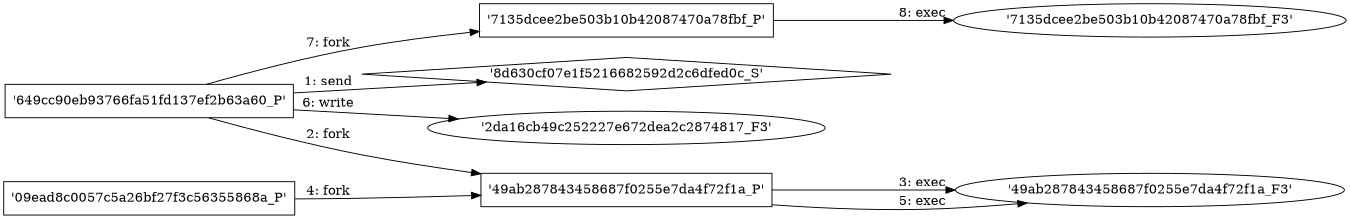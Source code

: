 digraph "D:\Learning\Paper\apt\基于CTI的攻击预警\Dataset\攻击图\ASGfromALLCTI\TrickBot is Dead. Long Live TrickBot!.dot" {
rankdir="LR"
size="9"
fixedsize="false"
splines="true"
nodesep=0.3
ranksep=0
fontsize=10
overlap="scalexy"
engine= "neato"
	"'8d630cf07e1f5216682592d2c6dfed0c_S'" [node_type=Socket shape=diamond]
	"'649cc90eb93766fa51fd137ef2b63a60_P'" [node_type=Process shape=box]
	"'649cc90eb93766fa51fd137ef2b63a60_P'" -> "'8d630cf07e1f5216682592d2c6dfed0c_S'" [label="1: send"]
	"'649cc90eb93766fa51fd137ef2b63a60_P'" [node_type=Process shape=box]
	"'49ab287843458687f0255e7da4f72f1a_P'" [node_type=Process shape=box]
	"'649cc90eb93766fa51fd137ef2b63a60_P'" -> "'49ab287843458687f0255e7da4f72f1a_P'" [label="2: fork"]
	"'49ab287843458687f0255e7da4f72f1a_P'" [node_type=Process shape=box]
	"'49ab287843458687f0255e7da4f72f1a_F3'" [node_type=File shape=ellipse]
	"'49ab287843458687f0255e7da4f72f1a_P'" -> "'49ab287843458687f0255e7da4f72f1a_F3'" [label="3: exec"]
	"'09ead8c0057c5a26bf27f3c56355868a_P'" [node_type=Process shape=box]
	"'49ab287843458687f0255e7da4f72f1a_P'" [node_type=Process shape=box]
	"'09ead8c0057c5a26bf27f3c56355868a_P'" -> "'49ab287843458687f0255e7da4f72f1a_P'" [label="4: fork"]
	"'49ab287843458687f0255e7da4f72f1a_P'" [node_type=Process shape=box]
	"'49ab287843458687f0255e7da4f72f1a_F3'" [node_type=File shape=ellipse]
	"'49ab287843458687f0255e7da4f72f1a_P'" -> "'49ab287843458687f0255e7da4f72f1a_F3'" [label="5: exec"]
	"'2da16cb49c252227e672dea2c2874817_F3'" [node_type=file shape=ellipse]
	"'649cc90eb93766fa51fd137ef2b63a60_P'" [node_type=Process shape=box]
	"'649cc90eb93766fa51fd137ef2b63a60_P'" -> "'2da16cb49c252227e672dea2c2874817_F3'" [label="6: write"]
	"'649cc90eb93766fa51fd137ef2b63a60_P'" [node_type=Process shape=box]
	"'7135dcee2be503b10b42087470a78fbf_P'" [node_type=Process shape=box]
	"'649cc90eb93766fa51fd137ef2b63a60_P'" -> "'7135dcee2be503b10b42087470a78fbf_P'" [label="7: fork"]
	"'7135dcee2be503b10b42087470a78fbf_P'" [node_type=Process shape=box]
	"'7135dcee2be503b10b42087470a78fbf_F3'" [node_type=File shape=ellipse]
	"'7135dcee2be503b10b42087470a78fbf_P'" -> "'7135dcee2be503b10b42087470a78fbf_F3'" [label="8: exec"]
}
